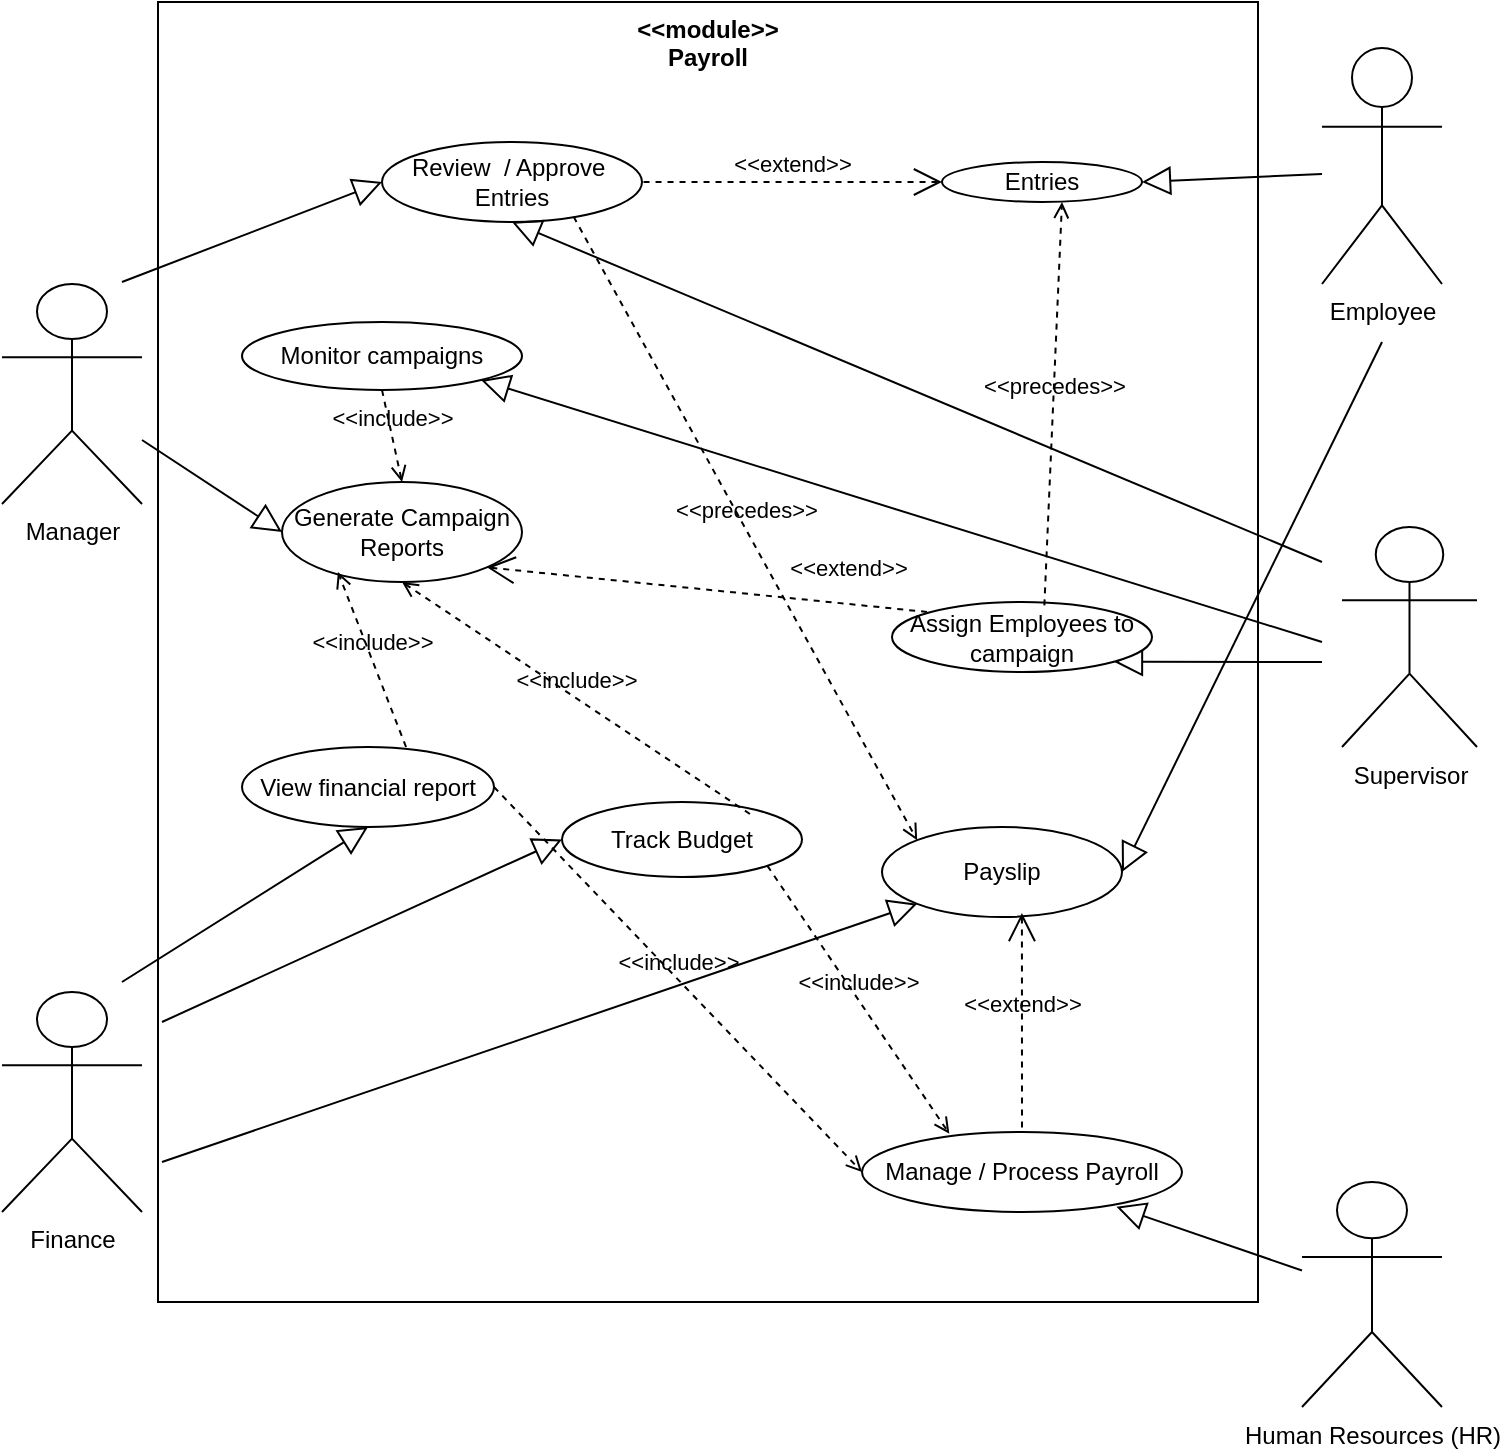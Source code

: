 <mxfile version="26.2.5">
  <diagram name="Page-1" id="xtB_eiOR6V3RR3jivYz2">
    <mxGraphModel dx="1420" dy="786" grid="1" gridSize="10" guides="1" tooltips="1" connect="1" arrows="1" fold="1" page="1" pageScale="1" pageWidth="827" pageHeight="1169" math="0" shadow="0">
      <root>
        <mxCell id="0" />
        <mxCell id="1" parent="0" />
        <mxCell id="HaT2ncolv7MbNzk2p1KF-34" value="&amp;nbsp; &amp;nbsp; &amp;lt;&amp;lt;module&amp;gt;&amp;gt;&amp;nbsp; &amp;nbsp;&amp;nbsp;&lt;div&gt;&lt;span style=&quot;background-color: transparent; color: light-dark(rgb(0, 0, 0), rgb(255, 255, 255));&quot;&gt;Payroll&lt;/span&gt;&lt;/div&gt;" style="shape=rect;html=1;verticalAlign=top;fontStyle=1;whiteSpace=wrap;align=center;" vertex="1" parent="1">
          <mxGeometry x="138" y="90" width="550" height="650" as="geometry" />
        </mxCell>
        <mxCell id="HaT2ncolv7MbNzk2p1KF-35" value="Manager" style="shape=umlActor;html=1;verticalLabelPosition=bottom;verticalAlign=top;align=center;" vertex="1" parent="1">
          <mxGeometry x="60" y="231" width="70" height="110" as="geometry" />
        </mxCell>
        <mxCell id="HaT2ncolv7MbNzk2p1KF-36" value="Employee" style="shape=umlActor;html=1;verticalLabelPosition=bottom;verticalAlign=top;align=center;" vertex="1" parent="1">
          <mxGeometry x="720" y="113" width="60" height="118" as="geometry" />
        </mxCell>
        <mxCell id="HaT2ncolv7MbNzk2p1KF-37" value="Human Resources (HR)" style="shape=umlActor;html=1;verticalLabelPosition=bottom;verticalAlign=top;align=center;" vertex="1" parent="1">
          <mxGeometry x="710" y="680" width="70" height="112.5" as="geometry" />
        </mxCell>
        <mxCell id="HaT2ncolv7MbNzk2p1KF-39" value="Entries" style="ellipse;whiteSpace=wrap;html=1;" vertex="1" parent="1">
          <mxGeometry x="530" y="170" width="100" height="20" as="geometry" />
        </mxCell>
        <mxCell id="HaT2ncolv7MbNzk2p1KF-43" value="Review&amp;nbsp; / Approve&amp;nbsp;&lt;div&gt;Entries&lt;/div&gt;" style="ellipse;whiteSpace=wrap;html=1;" vertex="1" parent="1">
          <mxGeometry x="250" y="160" width="130" height="40" as="geometry" />
        </mxCell>
        <mxCell id="HaT2ncolv7MbNzk2p1KF-45" value="&amp;lt;&amp;lt;extend&amp;gt;&amp;gt;" style="edgeStyle=none;html=1;startArrow=open;endArrow=none;startSize=12;verticalAlign=bottom;dashed=1;labelBackgroundColor=none;rounded=0;entryX=1;entryY=0.5;entryDx=0;entryDy=0;exitX=0;exitY=0.5;exitDx=0;exitDy=0;" edge="1" parent="1" source="HaT2ncolv7MbNzk2p1KF-39" target="HaT2ncolv7MbNzk2p1KF-43">
          <mxGeometry width="160" relative="1" as="geometry">
            <mxPoint x="170" y="360" as="sourcePoint" />
            <mxPoint x="330" y="360" as="targetPoint" />
          </mxGeometry>
        </mxCell>
        <mxCell id="HaT2ncolv7MbNzk2p1KF-48" value="Manage / Process Payroll" style="ellipse;whiteSpace=wrap;html=1;" vertex="1" parent="1">
          <mxGeometry x="490" y="655" width="160" height="40" as="geometry" />
        </mxCell>
        <mxCell id="HaT2ncolv7MbNzk2p1KF-50" value="Supervisor" style="shape=umlActor;html=1;verticalLabelPosition=bottom;verticalAlign=top;align=center;" vertex="1" parent="1">
          <mxGeometry x="730" y="352.5" width="67.5" height="110" as="geometry" />
        </mxCell>
        <mxCell id="HaT2ncolv7MbNzk2p1KF-54" value="Generate Campaign Reports" style="ellipse;whiteSpace=wrap;html=1;" vertex="1" parent="1">
          <mxGeometry x="200" y="330" width="120" height="50" as="geometry" />
        </mxCell>
        <mxCell id="HaT2ncolv7MbNzk2p1KF-65" value="&amp;lt;&amp;lt;extend&amp;gt;&amp;gt;" style="edgeStyle=none;html=1;startArrow=open;endArrow=none;startSize=12;verticalAlign=bottom;dashed=1;labelBackgroundColor=none;rounded=0;entryX=0;entryY=0;entryDx=0;entryDy=0;exitX=1;exitY=1;exitDx=0;exitDy=0;" edge="1" parent="1" source="HaT2ncolv7MbNzk2p1KF-54" target="HaT2ncolv7MbNzk2p1KF-51">
          <mxGeometry x="0.621" y="9" width="160" relative="1" as="geometry">
            <mxPoint x="380" y="298" as="sourcePoint" />
            <mxPoint x="540" y="298" as="targetPoint" />
            <mxPoint as="offset" />
          </mxGeometry>
        </mxCell>
        <mxCell id="HaT2ncolv7MbNzk2p1KF-67" value="Payslip" style="ellipse;whiteSpace=wrap;html=1;" vertex="1" parent="1">
          <mxGeometry x="500" y="502.5" width="120" height="45" as="geometry" />
        </mxCell>
        <mxCell id="HaT2ncolv7MbNzk2p1KF-69" value="Finance&lt;div&gt;&lt;br&gt;&lt;/div&gt;" style="shape=umlActor;html=1;verticalLabelPosition=bottom;verticalAlign=top;align=center;" vertex="1" parent="1">
          <mxGeometry x="60" y="585" width="70" height="110" as="geometry" />
        </mxCell>
        <mxCell id="HaT2ncolv7MbNzk2p1KF-70" value="Track Budget" style="ellipse;whiteSpace=wrap;html=1;" vertex="1" parent="1">
          <mxGeometry x="340" y="490" width="120" height="37.5" as="geometry" />
        </mxCell>
        <mxCell id="HaT2ncolv7MbNzk2p1KF-71" value="View financial report" style="ellipse;whiteSpace=wrap;html=1;" vertex="1" parent="1">
          <mxGeometry x="180" y="462.5" width="126" height="40" as="geometry" />
        </mxCell>
        <mxCell id="HaT2ncolv7MbNzk2p1KF-75" value="&amp;lt;&amp;lt;include&amp;gt;&amp;gt;" style="edgeStyle=none;html=1;endArrow=open;verticalAlign=bottom;dashed=1;labelBackgroundColor=none;rounded=0;exitX=1;exitY=1;exitDx=0;exitDy=0;entryX=0.273;entryY=0.022;entryDx=0;entryDy=0;entryPerimeter=0;" edge="1" parent="1" source="HaT2ncolv7MbNzk2p1KF-70" target="HaT2ncolv7MbNzk2p1KF-48">
          <mxGeometry width="160" relative="1" as="geometry">
            <mxPoint x="210" y="680" as="sourcePoint" />
            <mxPoint x="370" y="680" as="targetPoint" />
          </mxGeometry>
        </mxCell>
        <mxCell id="HaT2ncolv7MbNzk2p1KF-76" value="&amp;lt;&amp;lt;include&amp;gt;&amp;gt;" style="edgeStyle=none;html=1;endArrow=open;verticalAlign=bottom;dashed=1;labelBackgroundColor=none;rounded=0;exitX=0.651;exitY=0;exitDx=0;exitDy=0;exitPerimeter=0;entryX=0.233;entryY=0.9;entryDx=0;entryDy=0;entryPerimeter=0;" edge="1" parent="1" source="HaT2ncolv7MbNzk2p1KF-71" target="HaT2ncolv7MbNzk2p1KF-54">
          <mxGeometry width="160" relative="1" as="geometry">
            <mxPoint x="130" y="440" as="sourcePoint" />
            <mxPoint x="290" y="440" as="targetPoint" />
          </mxGeometry>
        </mxCell>
        <mxCell id="HaT2ncolv7MbNzk2p1KF-77" value="&amp;lt;&amp;lt;include&amp;gt;&amp;gt;" style="edgeStyle=none;html=1;endArrow=open;verticalAlign=bottom;dashed=1;labelBackgroundColor=none;rounded=0;exitX=0.783;exitY=0.16;exitDx=0;exitDy=0;exitPerimeter=0;entryX=0.5;entryY=1;entryDx=0;entryDy=0;" edge="1" parent="1" source="HaT2ncolv7MbNzk2p1KF-70" target="HaT2ncolv7MbNzk2p1KF-54">
          <mxGeometry width="160" relative="1" as="geometry">
            <mxPoint x="130" y="440" as="sourcePoint" />
            <mxPoint x="290" y="440" as="targetPoint" />
          </mxGeometry>
        </mxCell>
        <mxCell id="HaT2ncolv7MbNzk2p1KF-79" value="&amp;lt;&amp;lt;include&amp;gt;&amp;gt;" style="edgeStyle=none;html=1;endArrow=open;verticalAlign=bottom;dashed=1;labelBackgroundColor=none;rounded=0;exitX=1;exitY=0.5;exitDx=0;exitDy=0;entryX=0;entryY=0.5;entryDx=0;entryDy=0;" edge="1" parent="1" source="HaT2ncolv7MbNzk2p1KF-71" target="HaT2ncolv7MbNzk2p1KF-48">
          <mxGeometry width="160" relative="1" as="geometry">
            <mxPoint x="130" y="440" as="sourcePoint" />
            <mxPoint x="290" y="440" as="targetPoint" />
          </mxGeometry>
        </mxCell>
        <mxCell id="HaT2ncolv7MbNzk2p1KF-81" value="&amp;lt;&amp;lt;extend&amp;gt;&amp;gt;" style="edgeStyle=none;html=1;startArrow=open;endArrow=none;startSize=12;verticalAlign=bottom;dashed=1;labelBackgroundColor=none;rounded=0;exitX=0.583;exitY=0.956;exitDx=0;exitDy=0;exitPerimeter=0;entryX=0.5;entryY=0;entryDx=0;entryDy=0;" edge="1" parent="1" source="HaT2ncolv7MbNzk2p1KF-67" target="HaT2ncolv7MbNzk2p1KF-48">
          <mxGeometry width="160" relative="1" as="geometry">
            <mxPoint x="130" y="540" as="sourcePoint" />
            <mxPoint x="290" y="540" as="targetPoint" />
          </mxGeometry>
        </mxCell>
        <mxCell id="HaT2ncolv7MbNzk2p1KF-82" value="" style="edgeStyle=none;html=1;endArrow=block;endFill=0;endSize=12;verticalAlign=bottom;rounded=0;entryX=0.5;entryY=1;entryDx=0;entryDy=0;" edge="1" parent="1" target="HaT2ncolv7MbNzk2p1KF-43">
          <mxGeometry width="160" relative="1" as="geometry">
            <mxPoint x="720" y="370" as="sourcePoint" />
            <mxPoint x="370.428" y="210.004" as="targetPoint" />
          </mxGeometry>
        </mxCell>
        <mxCell id="HaT2ncolv7MbNzk2p1KF-83" value="" style="edgeStyle=none;html=1;endArrow=block;endFill=0;endSize=12;verticalAlign=bottom;rounded=0;entryX=0;entryY=0.5;entryDx=0;entryDy=0;" edge="1" parent="1" target="HaT2ncolv7MbNzk2p1KF-43">
          <mxGeometry width="160" relative="1" as="geometry">
            <mxPoint x="120" y="230" as="sourcePoint" />
            <mxPoint x="210" y="188" as="targetPoint" />
          </mxGeometry>
        </mxCell>
        <mxCell id="HaT2ncolv7MbNzk2p1KF-85" value="" style="edgeStyle=none;html=1;endArrow=block;endFill=0;endSize=12;verticalAlign=bottom;rounded=0;entryX=1;entryY=0.5;entryDx=0;entryDy=0;" edge="1" parent="1" target="HaT2ncolv7MbNzk2p1KF-39">
          <mxGeometry width="160" relative="1" as="geometry">
            <mxPoint x="720" y="176" as="sourcePoint" />
            <mxPoint x="570" y="176.02" as="targetPoint" />
          </mxGeometry>
        </mxCell>
        <mxCell id="HaT2ncolv7MbNzk2p1KF-87" value="" style="edgeStyle=none;html=1;endArrow=block;endFill=0;endSize=12;verticalAlign=bottom;rounded=0;entryX=0;entryY=1;entryDx=0;entryDy=0;" edge="1" parent="1" target="HaT2ncolv7MbNzk2p1KF-67">
          <mxGeometry width="160" relative="1" as="geometry">
            <mxPoint x="140" y="670" as="sourcePoint" />
            <mxPoint x="475" y="585" as="targetPoint" />
          </mxGeometry>
        </mxCell>
        <mxCell id="HaT2ncolv7MbNzk2p1KF-88" value="" style="edgeStyle=none;html=1;endArrow=block;endFill=0;endSize=12;verticalAlign=bottom;rounded=0;entryX=0.5;entryY=1;entryDx=0;entryDy=0;" edge="1" parent="1" target="HaT2ncolv7MbNzk2p1KF-71">
          <mxGeometry width="160" relative="1" as="geometry">
            <mxPoint x="120" y="580" as="sourcePoint" />
            <mxPoint x="190" y="530" as="targetPoint" />
          </mxGeometry>
        </mxCell>
        <mxCell id="HaT2ncolv7MbNzk2p1KF-89" value="" style="edgeStyle=none;html=1;endArrow=block;endFill=0;endSize=12;verticalAlign=bottom;rounded=0;entryX=0;entryY=0.5;entryDx=0;entryDy=0;" edge="1" parent="1" target="HaT2ncolv7MbNzk2p1KF-70">
          <mxGeometry width="160" relative="1" as="geometry">
            <mxPoint x="140" y="600" as="sourcePoint" />
            <mxPoint x="200.0" y="667.5" as="targetPoint" />
          </mxGeometry>
        </mxCell>
        <mxCell id="HaT2ncolv7MbNzk2p1KF-90" value="" style="edgeStyle=none;html=1;endArrow=block;endFill=0;endSize=12;verticalAlign=bottom;rounded=0;entryX=0.795;entryY=0.934;entryDx=0;entryDy=0;entryPerimeter=0;" edge="1" parent="1" source="HaT2ncolv7MbNzk2p1KF-37" target="HaT2ncolv7MbNzk2p1KF-48">
          <mxGeometry width="160" relative="1" as="geometry">
            <mxPoint x="608.02" y="768.475" as="sourcePoint" />
            <mxPoint x="544" y="720" as="targetPoint" />
          </mxGeometry>
        </mxCell>
        <mxCell id="HaT2ncolv7MbNzk2p1KF-93" value="" style="edgeStyle=none;html=1;endArrow=block;endFill=0;endSize=12;verticalAlign=bottom;rounded=0;entryX=1;entryY=1;entryDx=0;entryDy=0;" edge="1" parent="1" source="HaT2ncolv7MbNzk2p1KF-51">
          <mxGeometry width="160" relative="1" as="geometry">
            <mxPoint x="720" y="420" as="sourcePoint" />
            <mxPoint x="540.002" y="409.523" as="targetPoint" />
          </mxGeometry>
        </mxCell>
        <mxCell id="HaT2ncolv7MbNzk2p1KF-94" value="" style="edgeStyle=none;html=1;endArrow=block;endFill=0;endSize=12;verticalAlign=bottom;rounded=0;entryX=1;entryY=0.5;entryDx=0;entryDy=0;" edge="1" parent="1" target="HaT2ncolv7MbNzk2p1KF-67">
          <mxGeometry width="160" relative="1" as="geometry">
            <mxPoint x="750" y="260" as="sourcePoint" />
            <mxPoint x="290" y="450" as="targetPoint" />
            <Array as="points" />
          </mxGeometry>
        </mxCell>
        <mxCell id="HaT2ncolv7MbNzk2p1KF-98" value="Monitor campaigns" style="ellipse;whiteSpace=wrap;html=1;" vertex="1" parent="1">
          <mxGeometry x="180" y="250" width="140" height="34" as="geometry" />
        </mxCell>
        <mxCell id="HaT2ncolv7MbNzk2p1KF-99" value="" style="edgeStyle=none;html=1;endArrow=block;endFill=0;endSize=12;verticalAlign=bottom;rounded=0;entryX=0;entryY=0.5;entryDx=0;entryDy=0;" edge="1" parent="1" source="HaT2ncolv7MbNzk2p1KF-35" target="HaT2ncolv7MbNzk2p1KF-54">
          <mxGeometry width="160" relative="1" as="geometry">
            <mxPoint x="140" y="293.995" as="sourcePoint" />
            <mxPoint x="260" y="269.45" as="targetPoint" />
          </mxGeometry>
        </mxCell>
        <mxCell id="HaT2ncolv7MbNzk2p1KF-100" value="&amp;lt;&amp;lt;include&amp;gt;&amp;gt;" style="edgeStyle=none;html=1;endArrow=open;verticalAlign=bottom;dashed=1;labelBackgroundColor=none;rounded=0;exitX=0.5;exitY=1;exitDx=0;exitDy=0;entryX=0.5;entryY=0;entryDx=0;entryDy=0;" edge="1" parent="1" source="HaT2ncolv7MbNzk2p1KF-98" target="HaT2ncolv7MbNzk2p1KF-54">
          <mxGeometry width="160" relative="1" as="geometry">
            <mxPoint x="10" y="510" as="sourcePoint" />
            <mxPoint x="290" y="320" as="targetPoint" />
          </mxGeometry>
        </mxCell>
        <mxCell id="HaT2ncolv7MbNzk2p1KF-101" value="" style="edgeStyle=none;html=1;endArrow=block;endFill=0;endSize=12;verticalAlign=bottom;rounded=0;entryX=1;entryY=1;entryDx=0;entryDy=0;" edge="1" parent="1" target="HaT2ncolv7MbNzk2p1KF-98">
          <mxGeometry width="160" relative="1" as="geometry">
            <mxPoint x="720" y="410" as="sourcePoint" />
            <mxPoint x="370.038" y="284.881" as="targetPoint" />
          </mxGeometry>
        </mxCell>
        <mxCell id="HaT2ncolv7MbNzk2p1KF-105" value="" style="edgeStyle=none;html=1;endArrow=block;endFill=0;endSize=12;verticalAlign=bottom;rounded=0;entryX=1;entryY=1;entryDx=0;entryDy=0;" edge="1" parent="1" target="HaT2ncolv7MbNzk2p1KF-51">
          <mxGeometry width="160" relative="1" as="geometry">
            <mxPoint x="720" y="420" as="sourcePoint" />
            <mxPoint x="540.002" y="409.523" as="targetPoint" />
          </mxGeometry>
        </mxCell>
        <mxCell id="HaT2ncolv7MbNzk2p1KF-51" value="Assign Employees to campaign" style="ellipse;whiteSpace=wrap;html=1;" vertex="1" parent="1">
          <mxGeometry x="505" y="390" width="130" height="35" as="geometry" />
        </mxCell>
        <mxCell id="HaT2ncolv7MbNzk2p1KF-106" style="edgeStyle=orthogonalEdgeStyle;rounded=0;orthogonalLoop=1;jettySize=auto;html=1;exitX=0.5;exitY=1;exitDx=0;exitDy=0;" edge="1" parent="1" source="HaT2ncolv7MbNzk2p1KF-34" target="HaT2ncolv7MbNzk2p1KF-34">
          <mxGeometry relative="1" as="geometry" />
        </mxCell>
        <mxCell id="HaT2ncolv7MbNzk2p1KF-110" value="&amp;lt;&amp;lt;precedes&amp;gt;&amp;gt;" style="edgeStyle=none;html=1;endArrow=open;verticalAlign=bottom;dashed=1;labelBackgroundColor=none;rounded=0;exitX=0.737;exitY=0.933;exitDx=0;exitDy=0;exitPerimeter=0;entryX=0;entryY=0;entryDx=0;entryDy=0;" edge="1" parent="1" source="HaT2ncolv7MbNzk2p1KF-43" target="HaT2ncolv7MbNzk2p1KF-67">
          <mxGeometry width="160" relative="1" as="geometry">
            <mxPoint x="350" y="330" as="sourcePoint" />
            <mxPoint x="510" y="330" as="targetPoint" />
          </mxGeometry>
        </mxCell>
        <mxCell id="HaT2ncolv7MbNzk2p1KF-111" value="&amp;lt;&amp;lt;precedes&amp;gt;&amp;gt;" style="edgeStyle=none;html=1;endArrow=open;verticalAlign=bottom;dashed=1;labelBackgroundColor=none;rounded=0;exitX=0.586;exitY=0.048;exitDx=0;exitDy=0;exitPerimeter=0;entryX=0.6;entryY=1;entryDx=0;entryDy=0;entryPerimeter=0;" edge="1" parent="1" source="HaT2ncolv7MbNzk2p1KF-51" target="HaT2ncolv7MbNzk2p1KF-39">
          <mxGeometry width="160" relative="1" as="geometry">
            <mxPoint x="548" y="150" as="sourcePoint" />
            <mxPoint x="720" y="462" as="targetPoint" />
          </mxGeometry>
        </mxCell>
      </root>
    </mxGraphModel>
  </diagram>
</mxfile>
